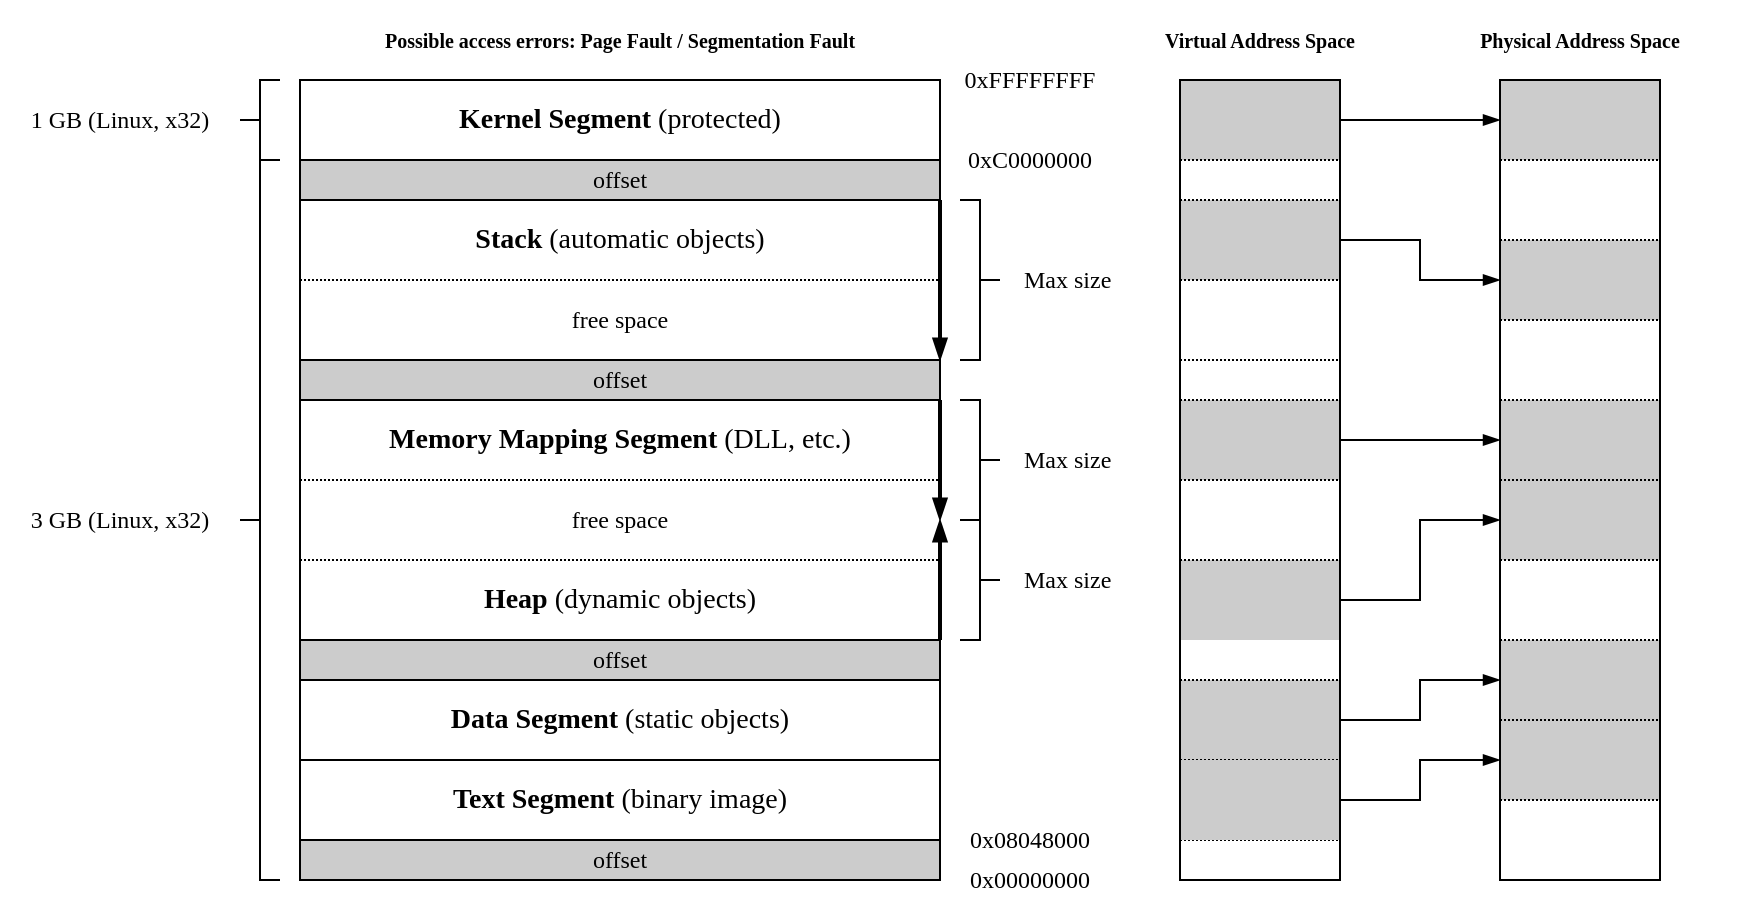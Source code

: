 <mxfile version="24.0.2" type="device">
  <diagram name="Страница — 1" id="VEveGzfzLPNnsSKiKBnb">
    <mxGraphModel dx="989" dy="538" grid="0" gridSize="10" guides="0" tooltips="1" connect="1" arrows="1" fold="1" page="0" pageScale="1" pageWidth="827" pageHeight="1169" math="0" shadow="0">
      <root>
        <mxCell id="0" />
        <mxCell id="1" parent="0" />
        <mxCell id="GZfBrPirwMgl9o36XDPX-37" value="" style="rounded=0;whiteSpace=wrap;html=1;fillColor=#CCCCCC;strokeColor=none;" vertex="1" parent="1">
          <mxGeometry x="640" y="420" width="80" height="40" as="geometry" />
        </mxCell>
        <mxCell id="GZfBrPirwMgl9o36XDPX-36" value="" style="rounded=0;whiteSpace=wrap;html=1;fillColor=#CCCCCC;strokeColor=none;" vertex="1" parent="1">
          <mxGeometry x="640" y="180" width="80" height="40" as="geometry" />
        </mxCell>
        <mxCell id="GZfBrPirwMgl9o36XDPX-35" value="" style="rounded=0;whiteSpace=wrap;html=1;fillColor=#CCCCCC;strokeColor=none;" vertex="1" parent="1">
          <mxGeometry x="640" y="360" width="80" height="40" as="geometry" />
        </mxCell>
        <mxCell id="GZfBrPirwMgl9o36XDPX-33" value="" style="rounded=0;whiteSpace=wrap;html=1;fillColor=#CCCCCC;strokeColor=none;" vertex="1" parent="1">
          <mxGeometry x="640" y="280" width="80" height="40" as="geometry" />
        </mxCell>
        <mxCell id="GZfBrPirwMgl9o36XDPX-32" value="" style="rounded=0;whiteSpace=wrap;html=1;fillColor=#CCCCCC;strokeColor=none;" vertex="1" parent="1">
          <mxGeometry x="640" y="120" width="80" height="40" as="geometry" />
        </mxCell>
        <mxCell id="GZfBrPirwMgl9o36XDPX-31" value="" style="rounded=0;whiteSpace=wrap;html=1;fillColor=#CCCCCC;strokeColor=none;" vertex="1" parent="1">
          <mxGeometry x="800" y="440" width="80" height="40" as="geometry" />
        </mxCell>
        <mxCell id="GZfBrPirwMgl9o36XDPX-30" value="" style="rounded=0;whiteSpace=wrap;html=1;fillColor=#CCCCCC;strokeColor=none;" vertex="1" parent="1">
          <mxGeometry x="800" y="400" width="80" height="40" as="geometry" />
        </mxCell>
        <mxCell id="GZfBrPirwMgl9o36XDPX-29" value="" style="rounded=0;whiteSpace=wrap;html=1;fillColor=#CCCCCC;strokeColor=none;" vertex="1" parent="1">
          <mxGeometry x="800" y="320" width="80" height="40" as="geometry" />
        </mxCell>
        <mxCell id="GZfBrPirwMgl9o36XDPX-27" value="" style="rounded=0;whiteSpace=wrap;html=1;fillColor=#CCCCCC;strokeColor=none;" vertex="1" parent="1">
          <mxGeometry x="800" y="200" width="80" height="40" as="geometry" />
        </mxCell>
        <mxCell id="GZfBrPirwMgl9o36XDPX-26" value="" style="rounded=0;whiteSpace=wrap;html=1;fillColor=#CCCCCC;strokeColor=none;" vertex="1" parent="1">
          <mxGeometry x="800" y="280" width="80" height="40" as="geometry" />
        </mxCell>
        <mxCell id="GZfBrPirwMgl9o36XDPX-25" value="" style="rounded=0;whiteSpace=wrap;html=1;fillColor=#CCCCCC;strokeColor=none;" vertex="1" parent="1">
          <mxGeometry x="800" y="120" width="80" height="40" as="geometry" />
        </mxCell>
        <mxCell id="khdtYhaCzw99SLC-Dacm-15" value="&lt;font size=&quot;1&quot; face=&quot;Verdana&quot;&gt;&lt;b style=&quot;font-size: 14px;&quot;&gt;Heap &lt;/b&gt;&lt;span style=&quot;font-size: 14px;&quot;&gt;(dynamic objects)&lt;/span&gt;&lt;/font&gt;" style="rounded=0;whiteSpace=wrap;html=1;strokeColor=none;" parent="1" vertex="1">
          <mxGeometry x="200" y="360" width="320" height="40" as="geometry" />
        </mxCell>
        <mxCell id="khdtYhaCzw99SLC-Dacm-20" value="&lt;font style=&quot;font-size: 12px;&quot; face=&quot;Verdana&quot;&gt;free space&lt;/font&gt;" style="rounded=0;whiteSpace=wrap;html=1;strokeColor=none;fillStyle=auto;" parent="1" vertex="1">
          <mxGeometry x="200" y="320" width="320" height="40" as="geometry" />
        </mxCell>
        <mxCell id="khdtYhaCzw99SLC-Dacm-12" value="&lt;font size=&quot;1&quot; face=&quot;Verdana&quot;&gt;&lt;b style=&quot;font-size: 14px;&quot;&gt;Memory Mapping&amp;nbsp;&lt;/b&gt;&lt;span style=&quot;font-size: 14px;&quot;&gt;&lt;b&gt;Segment &lt;/b&gt;(DLL, etc.)&lt;/span&gt;&lt;/font&gt;" style="rounded=0;whiteSpace=wrap;html=1;strokeColor=none;" parent="1" vertex="1">
          <mxGeometry x="200" y="280" width="320" height="40" as="geometry" />
        </mxCell>
        <mxCell id="khdtYhaCzw99SLC-Dacm-1" value="&lt;font size=&quot;1&quot; face=&quot;Verdana&quot;&gt;&lt;b style=&quot;font-size: 14px;&quot;&gt;Kernel Segment &lt;/b&gt;&lt;span style=&quot;font-size: 14px;&quot;&gt;(protected)&lt;/span&gt;&lt;/font&gt;" style="rounded=0;whiteSpace=wrap;html=1;" parent="1" vertex="1">
          <mxGeometry x="200" y="120" width="320" height="40" as="geometry" />
        </mxCell>
        <mxCell id="khdtYhaCzw99SLC-Dacm-2" value="&lt;font face=&quot;Verdana&quot;&gt;offset&lt;/font&gt;" style="rounded=0;whiteSpace=wrap;html=1;fillColor=#CCCCCC;" parent="1" vertex="1">
          <mxGeometry x="200" y="160" width="320" height="20" as="geometry" />
        </mxCell>
        <mxCell id="khdtYhaCzw99SLC-Dacm-3" value="&lt;font face=&quot;Verdana&quot;&gt;&lt;font size=&quot;1&quot;&gt;&lt;b style=&quot;font-size: 14px;&quot;&gt;Stack&amp;nbsp;&lt;/b&gt;&lt;/font&gt;&lt;font style=&quot;font-size: 14px;&quot;&gt;(automatic objects)&lt;/font&gt;&lt;/font&gt;" style="rounded=0;whiteSpace=wrap;html=1;strokeColor=none;" parent="1" vertex="1">
          <mxGeometry x="200" y="180" width="320" height="40" as="geometry" />
        </mxCell>
        <mxCell id="khdtYhaCzw99SLC-Dacm-4" value="" style="shape=curlyBracket;whiteSpace=wrap;html=1;rounded=0;flipH=1;labelPosition=right;verticalLabelPosition=middle;align=left;verticalAlign=middle;direction=west;" parent="1" vertex="1">
          <mxGeometry x="170" y="120" width="20" height="40" as="geometry" />
        </mxCell>
        <mxCell id="khdtYhaCzw99SLC-Dacm-5" value="" style="shape=curlyBracket;whiteSpace=wrap;html=1;rounded=0;flipH=1;labelPosition=right;verticalLabelPosition=middle;align=left;verticalAlign=middle;direction=west;" parent="1" vertex="1">
          <mxGeometry x="170" y="160" width="20" height="360" as="geometry" />
        </mxCell>
        <mxCell id="khdtYhaCzw99SLC-Dacm-6" value="&lt;font face=&quot;Verdana&quot;&gt;0xC0000000&lt;/font&gt;" style="text;html=1;strokeColor=none;fillColor=none;align=center;verticalAlign=middle;whiteSpace=wrap;rounded=0;" parent="1" vertex="1">
          <mxGeometry x="520" y="150" width="90" height="20" as="geometry" />
        </mxCell>
        <mxCell id="khdtYhaCzw99SLC-Dacm-8" value="&lt;font face=&quot;Verdana&quot;&gt;offset&lt;/font&gt;" style="rounded=0;whiteSpace=wrap;html=1;fillColor=#CCCCCC;" parent="1" vertex="1">
          <mxGeometry x="200" y="260" width="320" height="20" as="geometry" />
        </mxCell>
        <mxCell id="khdtYhaCzw99SLC-Dacm-10" value="" style="shape=curlyBracket;whiteSpace=wrap;html=1;rounded=0;flipH=1;labelPosition=right;verticalLabelPosition=middle;align=left;verticalAlign=middle;direction=east;" parent="1" vertex="1">
          <mxGeometry x="530" y="180" width="20" height="80" as="geometry" />
        </mxCell>
        <mxCell id="khdtYhaCzw99SLC-Dacm-11" value="&lt;font face=&quot;Verdana&quot;&gt;Max size&lt;/font&gt;" style="text;html=1;strokeColor=none;fillColor=none;align=left;verticalAlign=middle;whiteSpace=wrap;rounded=0;" parent="1" vertex="1">
          <mxGeometry x="560" y="210" width="60" height="20" as="geometry" />
        </mxCell>
        <mxCell id="khdtYhaCzw99SLC-Dacm-18" value="&lt;font style=&quot;font-size: 12px;&quot; face=&quot;Verdana&quot;&gt;free space&lt;/font&gt;" style="rounded=0;whiteSpace=wrap;html=1;strokeColor=none;" parent="1" vertex="1">
          <mxGeometry x="200" y="220" width="320" height="40" as="geometry" />
        </mxCell>
        <mxCell id="khdtYhaCzw99SLC-Dacm-19" value="&lt;font face=&quot;Verdana&quot;&gt;offset&lt;/font&gt;" style="rounded=0;whiteSpace=wrap;html=1;fillColor=#CCCCCC;" parent="1" vertex="1">
          <mxGeometry x="200" y="400" width="320" height="20" as="geometry" />
        </mxCell>
        <mxCell id="khdtYhaCzw99SLC-Dacm-22" value="" style="endArrow=none;dashed=1;html=1;rounded=0;dashPattern=1 1;entryX=1;entryY=1;entryDx=0;entryDy=0;" parent="1" target="khdtYhaCzw99SLC-Dacm-3" edge="1">
          <mxGeometry width="50" height="50" relative="1" as="geometry">
            <mxPoint x="200" y="220" as="sourcePoint" />
            <mxPoint x="350" y="220" as="targetPoint" />
          </mxGeometry>
        </mxCell>
        <mxCell id="khdtYhaCzw99SLC-Dacm-29" value="" style="endArrow=none;html=1;rounded=0;entryX=1;entryY=0;entryDx=0;entryDy=0;" parent="1" target="khdtYhaCzw99SLC-Dacm-3" edge="1">
          <mxGeometry width="50" height="50" relative="1" as="geometry">
            <mxPoint x="200" y="180" as="sourcePoint" />
            <mxPoint x="290" y="190" as="targetPoint" />
          </mxGeometry>
        </mxCell>
        <mxCell id="khdtYhaCzw99SLC-Dacm-30" value="" style="endArrow=none;html=1;rounded=0;exitX=0;exitY=0;exitDx=0;exitDy=0;entryX=1;entryY=1;entryDx=0;entryDy=0;" parent="1" source="khdtYhaCzw99SLC-Dacm-8" target="khdtYhaCzw99SLC-Dacm-18" edge="1">
          <mxGeometry width="50" height="50" relative="1" as="geometry">
            <mxPoint x="200" y="280" as="sourcePoint" />
            <mxPoint x="250" y="230" as="targetPoint" />
          </mxGeometry>
        </mxCell>
        <mxCell id="khdtYhaCzw99SLC-Dacm-32" value="" style="endArrow=blockThin;html=1;rounded=0;endWidth=6.853;endFill=1;exitX=1;exitY=0;exitDx=0;exitDy=0;strokeWidth=2;" parent="1" source="khdtYhaCzw99SLC-Dacm-3" edge="1">
          <mxGeometry width="50" height="50" relative="1" as="geometry">
            <mxPoint x="620" y="280" as="sourcePoint" />
            <mxPoint x="520" y="260" as="targetPoint" />
          </mxGeometry>
        </mxCell>
        <mxCell id="khdtYhaCzw99SLC-Dacm-33" value="" style="endArrow=none;dashed=1;html=1;dashPattern=1 1;strokeWidth=1;rounded=0;exitX=0;exitY=1;exitDx=0;exitDy=0;entryX=1;entryY=1;entryDx=0;entryDy=0;" parent="1" source="khdtYhaCzw99SLC-Dacm-12" target="khdtYhaCzw99SLC-Dacm-12" edge="1">
          <mxGeometry width="50" height="50" relative="1" as="geometry">
            <mxPoint x="270" y="380" as="sourcePoint" />
            <mxPoint x="320" y="330" as="targetPoint" />
          </mxGeometry>
        </mxCell>
        <mxCell id="khdtYhaCzw99SLC-Dacm-34" value="" style="endArrow=none;dashed=1;html=1;dashPattern=1 1;strokeWidth=1;rounded=0;exitX=0;exitY=1;exitDx=0;exitDy=0;entryX=1;entryY=1;entryDx=0;entryDy=0;" parent="1" source="khdtYhaCzw99SLC-Dacm-20" target="khdtYhaCzw99SLC-Dacm-20" edge="1">
          <mxGeometry width="50" height="50" relative="1" as="geometry">
            <mxPoint x="210" y="330" as="sourcePoint" />
            <mxPoint x="530" y="330" as="targetPoint" />
          </mxGeometry>
        </mxCell>
        <mxCell id="khdtYhaCzw99SLC-Dacm-35" value="" style="endArrow=blockThin;html=1;rounded=0;endWidth=6.853;endFill=1;exitX=1;exitY=0;exitDx=0;exitDy=0;entryX=1;entryY=0.5;entryDx=0;entryDy=0;strokeWidth=2;" parent="1" source="khdtYhaCzw99SLC-Dacm-12" target="khdtYhaCzw99SLC-Dacm-20" edge="1">
          <mxGeometry width="50" height="50" relative="1" as="geometry">
            <mxPoint x="530" y="190" as="sourcePoint" />
            <mxPoint x="530" y="270" as="targetPoint" />
          </mxGeometry>
        </mxCell>
        <mxCell id="khdtYhaCzw99SLC-Dacm-38" value="" style="endArrow=blockThin;html=1;rounded=0;endWidth=6.853;endFill=1;exitX=1;exitY=0;exitDx=0;exitDy=0;entryX=1;entryY=0.5;entryDx=0;entryDy=0;strokeWidth=2;" parent="1" source="khdtYhaCzw99SLC-Dacm-19" target="khdtYhaCzw99SLC-Dacm-20" edge="1">
          <mxGeometry width="50" height="50" relative="1" as="geometry">
            <mxPoint x="220" y="300" as="sourcePoint" />
            <mxPoint x="220" y="360" as="targetPoint" />
          </mxGeometry>
        </mxCell>
        <mxCell id="khdtYhaCzw99SLC-Dacm-39" value="&lt;font face=&quot;Verdana&quot;&gt;1 GB (Linux, x32)&lt;/font&gt;" style="text;html=1;strokeColor=none;fillColor=none;align=center;verticalAlign=middle;whiteSpace=wrap;rounded=0;" parent="1" vertex="1">
          <mxGeometry x="50" y="130" width="120" height="20" as="geometry" />
        </mxCell>
        <mxCell id="khdtYhaCzw99SLC-Dacm-42" value="&lt;font size=&quot;1&quot; face=&quot;Verdana&quot;&gt;&lt;b style=&quot;font-size: 14px;&quot;&gt;Data Segment&amp;nbsp;&lt;/b&gt;&lt;span style=&quot;font-size: 14px;&quot;&gt;(static objects)&lt;/span&gt;&lt;/font&gt;" style="rounded=0;whiteSpace=wrap;html=1;strokeColor=default;" parent="1" vertex="1">
          <mxGeometry x="200" y="420" width="320" height="40" as="geometry" />
        </mxCell>
        <mxCell id="khdtYhaCzw99SLC-Dacm-43" value="&lt;font size=&quot;1&quot; face=&quot;Verdana&quot;&gt;&lt;b style=&quot;font-size: 14px;&quot;&gt;Text Segment&amp;nbsp;&lt;/b&gt;&lt;span style=&quot;font-size: 14px;&quot;&gt;(binary image)&lt;/span&gt;&lt;/font&gt;" style="rounded=0;whiteSpace=wrap;html=1;strokeColor=default;" parent="1" vertex="1">
          <mxGeometry x="200" y="460" width="320" height="40" as="geometry" />
        </mxCell>
        <mxCell id="khdtYhaCzw99SLC-Dacm-44" value="&lt;font face=&quot;Verdana&quot;&gt;0x08048000&lt;/font&gt;" style="text;html=1;strokeColor=none;fillColor=none;align=center;verticalAlign=middle;whiteSpace=wrap;rounded=0;" parent="1" vertex="1">
          <mxGeometry x="520" y="490" width="90" height="20" as="geometry" />
        </mxCell>
        <mxCell id="khdtYhaCzw99SLC-Dacm-45" value="&lt;font face=&quot;Verdana&quot;&gt;offset&lt;/font&gt;" style="rounded=0;whiteSpace=wrap;html=1;fillColor=#CCCCCC;" parent="1" vertex="1">
          <mxGeometry x="200" y="500" width="320" height="20" as="geometry" />
        </mxCell>
        <mxCell id="khdtYhaCzw99SLC-Dacm-46" value="&lt;font face=&quot;Verdana&quot;&gt;0x00000000&lt;/font&gt;" style="text;html=1;strokeColor=none;fillColor=none;align=center;verticalAlign=middle;whiteSpace=wrap;rounded=0;" parent="1" vertex="1">
          <mxGeometry x="520" y="510" width="90" height="20" as="geometry" />
        </mxCell>
        <mxCell id="khdtYhaCzw99SLC-Dacm-47" value="" style="shape=curlyBracket;whiteSpace=wrap;html=1;rounded=0;flipH=1;labelPosition=right;verticalLabelPosition=middle;align=left;verticalAlign=middle;direction=east;" parent="1" vertex="1">
          <mxGeometry x="530" y="340" width="20" height="60" as="geometry" />
        </mxCell>
        <mxCell id="khdtYhaCzw99SLC-Dacm-48" value="&lt;font face=&quot;Verdana&quot;&gt;Max size&lt;/font&gt;" style="text;html=1;strokeColor=none;fillColor=none;align=left;verticalAlign=middle;whiteSpace=wrap;rounded=0;" parent="1" vertex="1">
          <mxGeometry x="560" y="360" width="60" height="20" as="geometry" />
        </mxCell>
        <mxCell id="khdtYhaCzw99SLC-Dacm-49" value="&lt;font face=&quot;Verdana&quot;&gt;3 GB (Linux, x32)&lt;/font&gt;" style="text;html=1;strokeColor=none;fillColor=none;align=center;verticalAlign=middle;whiteSpace=wrap;rounded=0;" parent="1" vertex="1">
          <mxGeometry x="50" y="330" width="120" height="20" as="geometry" />
        </mxCell>
        <mxCell id="khdtYhaCzw99SLC-Dacm-50" value="" style="shape=curlyBracket;whiteSpace=wrap;html=1;rounded=0;flipH=1;labelPosition=right;verticalLabelPosition=middle;align=left;verticalAlign=middle;direction=east;" parent="1" vertex="1">
          <mxGeometry x="530" y="280" width="20" height="60" as="geometry" />
        </mxCell>
        <mxCell id="khdtYhaCzw99SLC-Dacm-51" value="&lt;font face=&quot;Verdana&quot;&gt;Max size&lt;/font&gt;" style="text;html=1;strokeColor=none;fillColor=none;align=left;verticalAlign=middle;whiteSpace=wrap;rounded=0;" parent="1" vertex="1">
          <mxGeometry x="560" y="300" width="60" height="20" as="geometry" />
        </mxCell>
        <mxCell id="khdtYhaCzw99SLC-Dacm-52" value="&lt;font size=&quot;1&quot; style=&quot;&quot; face=&quot;Verdana&quot;&gt;&lt;b style=&quot;&quot;&gt;Possible access errors: Page Fault / Segmentation Fault&lt;/b&gt;&lt;/font&gt;" style="text;html=1;strokeColor=none;fillColor=none;align=center;verticalAlign=middle;whiteSpace=wrap;rounded=0;" parent="1" vertex="1">
          <mxGeometry x="180" y="80" width="360" height="40" as="geometry" />
        </mxCell>
        <mxCell id="khdtYhaCzw99SLC-Dacm-53" value="" style="endArrow=none;html=1;rounded=0;entryX=0;entryY=0;entryDx=0;entryDy=0;" parent="1" target="khdtYhaCzw99SLC-Dacm-3" edge="1">
          <mxGeometry width="50" height="50" relative="1" as="geometry">
            <mxPoint x="200" y="260" as="sourcePoint" />
            <mxPoint x="150" y="230" as="targetPoint" />
          </mxGeometry>
        </mxCell>
        <mxCell id="khdtYhaCzw99SLC-Dacm-54" value="" style="endArrow=none;html=1;rounded=0;entryX=0;entryY=0;entryDx=0;entryDy=0;exitX=0;exitY=0;exitDx=0;exitDy=0;" parent="1" source="khdtYhaCzw99SLC-Dacm-19" target="khdtYhaCzw99SLC-Dacm-12" edge="1">
          <mxGeometry width="50" height="50" relative="1" as="geometry">
            <mxPoint x="120" y="440" as="sourcePoint" />
            <mxPoint x="170" y="390" as="targetPoint" />
          </mxGeometry>
        </mxCell>
        <mxCell id="GZfBrPirwMgl9o36XDPX-2" value="&lt;font face=&quot;Verdana&quot;&gt;0xFFFFFFFF&lt;/font&gt;" style="text;html=1;strokeColor=none;fillColor=none;align=center;verticalAlign=middle;whiteSpace=wrap;rounded=0;" vertex="1" parent="1">
          <mxGeometry x="520" y="110" width="90" height="20" as="geometry" />
        </mxCell>
        <mxCell id="GZfBrPirwMgl9o36XDPX-4" value="" style="endArrow=none;html=1;rounded=0;dashed=1;dashPattern=1 1;" edge="1" parent="1">
          <mxGeometry width="50" height="50" relative="1" as="geometry">
            <mxPoint x="640" y="160" as="sourcePoint" />
            <mxPoint x="720" y="160" as="targetPoint" />
          </mxGeometry>
        </mxCell>
        <mxCell id="GZfBrPirwMgl9o36XDPX-5" value="" style="endArrow=none;html=1;rounded=0;dashed=1;dashPattern=1 1;" edge="1" parent="1">
          <mxGeometry width="50" height="50" relative="1" as="geometry">
            <mxPoint x="640" y="220" as="sourcePoint" />
            <mxPoint x="720" y="220" as="targetPoint" />
          </mxGeometry>
        </mxCell>
        <mxCell id="GZfBrPirwMgl9o36XDPX-6" value="" style="endArrow=none;html=1;rounded=0;dashed=1;dashPattern=1 1;" edge="1" parent="1">
          <mxGeometry width="50" height="50" relative="1" as="geometry">
            <mxPoint x="640" y="260" as="sourcePoint" />
            <mxPoint x="720" y="260" as="targetPoint" />
          </mxGeometry>
        </mxCell>
        <mxCell id="GZfBrPirwMgl9o36XDPX-7" value="" style="endArrow=none;html=1;rounded=0;dashed=1;dashPattern=1 1;" edge="1" parent="1">
          <mxGeometry width="50" height="50" relative="1" as="geometry">
            <mxPoint x="640" y="280" as="sourcePoint" />
            <mxPoint x="720" y="280" as="targetPoint" />
          </mxGeometry>
        </mxCell>
        <mxCell id="GZfBrPirwMgl9o36XDPX-8" value="" style="endArrow=none;html=1;rounded=0;dashed=1;dashPattern=1 1;" edge="1" parent="1">
          <mxGeometry width="50" height="50" relative="1" as="geometry">
            <mxPoint x="640" y="320" as="sourcePoint" />
            <mxPoint x="720" y="320" as="targetPoint" />
          </mxGeometry>
        </mxCell>
        <mxCell id="GZfBrPirwMgl9o36XDPX-9" value="" style="endArrow=none;html=1;rounded=0;dashed=1;dashPattern=1 1;" edge="1" parent="1">
          <mxGeometry width="50" height="50" relative="1" as="geometry">
            <mxPoint x="640" y="360" as="sourcePoint" />
            <mxPoint x="720" y="360" as="targetPoint" />
          </mxGeometry>
        </mxCell>
        <mxCell id="GZfBrPirwMgl9o36XDPX-10" value="" style="endArrow=none;html=1;rounded=0;dashed=1;dashPattern=1 1;" edge="1" parent="1" source="GZfBrPirwMgl9o36XDPX-1">
          <mxGeometry width="50" height="50" relative="1" as="geometry">
            <mxPoint x="640" y="400" as="sourcePoint" />
            <mxPoint x="720" y="400" as="targetPoint" />
          </mxGeometry>
        </mxCell>
        <mxCell id="GZfBrPirwMgl9o36XDPX-11" value="" style="endArrow=none;html=1;rounded=0;dashed=1;dashPattern=1 1;" edge="1" parent="1">
          <mxGeometry width="50" height="50" relative="1" as="geometry">
            <mxPoint x="640" y="420" as="sourcePoint" />
            <mxPoint x="720" y="420" as="targetPoint" />
          </mxGeometry>
        </mxCell>
        <mxCell id="GZfBrPirwMgl9o36XDPX-12" value="" style="endArrow=none;html=1;rounded=0;dashed=1;dashPattern=1 1;" edge="1" parent="1">
          <mxGeometry width="50" height="50" relative="1" as="geometry">
            <mxPoint x="640" y="500" as="sourcePoint" />
            <mxPoint x="720" y="500" as="targetPoint" />
          </mxGeometry>
        </mxCell>
        <mxCell id="GZfBrPirwMgl9o36XDPX-13" value="&lt;font style=&quot;font-size: 10px;&quot; face=&quot;Verdana&quot;&gt;&lt;b&gt;Virtual Address Space&lt;/b&gt;&lt;/font&gt;" style="text;html=1;strokeColor=none;fillColor=none;align=center;verticalAlign=middle;whiteSpace=wrap;rounded=0;" vertex="1" parent="1">
          <mxGeometry x="600" y="80" width="160" height="40" as="geometry" />
        </mxCell>
        <mxCell id="GZfBrPirwMgl9o36XDPX-14" value="" style="rounded=0;whiteSpace=wrap;html=1;fillColor=none;" vertex="1" parent="1">
          <mxGeometry x="800" y="120" width="80" height="400" as="geometry" />
        </mxCell>
        <mxCell id="GZfBrPirwMgl9o36XDPX-15" value="" style="endArrow=none;html=1;rounded=0;dashed=1;dashPattern=1 1;" edge="1" parent="1">
          <mxGeometry width="50" height="50" relative="1" as="geometry">
            <mxPoint x="800" y="160" as="sourcePoint" />
            <mxPoint x="880" y="160" as="targetPoint" />
          </mxGeometry>
        </mxCell>
        <mxCell id="GZfBrPirwMgl9o36XDPX-16" value="" style="endArrow=none;html=1;rounded=0;dashed=1;dashPattern=1 1;" edge="1" parent="1">
          <mxGeometry width="50" height="50" relative="1" as="geometry">
            <mxPoint x="800" y="200" as="sourcePoint" />
            <mxPoint x="880" y="200" as="targetPoint" />
          </mxGeometry>
        </mxCell>
        <mxCell id="GZfBrPirwMgl9o36XDPX-17" value="" style="endArrow=none;html=1;rounded=0;dashed=1;dashPattern=1 1;" edge="1" parent="1">
          <mxGeometry width="50" height="50" relative="1" as="geometry">
            <mxPoint x="800" y="240" as="sourcePoint" />
            <mxPoint x="880" y="240" as="targetPoint" />
          </mxGeometry>
        </mxCell>
        <mxCell id="GZfBrPirwMgl9o36XDPX-18" value="" style="endArrow=none;html=1;rounded=0;dashed=1;dashPattern=1 1;" edge="1" parent="1">
          <mxGeometry width="50" height="50" relative="1" as="geometry">
            <mxPoint x="800" y="280" as="sourcePoint" />
            <mxPoint x="880" y="280" as="targetPoint" />
          </mxGeometry>
        </mxCell>
        <mxCell id="GZfBrPirwMgl9o36XDPX-19" value="" style="endArrow=none;html=1;rounded=0;dashed=1;dashPattern=1 1;" edge="1" parent="1">
          <mxGeometry width="50" height="50" relative="1" as="geometry">
            <mxPoint x="800" y="320" as="sourcePoint" />
            <mxPoint x="880" y="320" as="targetPoint" />
          </mxGeometry>
        </mxCell>
        <mxCell id="GZfBrPirwMgl9o36XDPX-20" value="" style="endArrow=none;html=1;rounded=0;dashed=1;dashPattern=1 1;" edge="1" parent="1">
          <mxGeometry width="50" height="50" relative="1" as="geometry">
            <mxPoint x="800" y="360" as="sourcePoint" />
            <mxPoint x="880" y="360" as="targetPoint" />
          </mxGeometry>
        </mxCell>
        <mxCell id="GZfBrPirwMgl9o36XDPX-21" value="" style="endArrow=none;html=1;rounded=0;dashed=1;dashPattern=1 1;" edge="1" parent="1">
          <mxGeometry width="50" height="50" relative="1" as="geometry">
            <mxPoint x="800" y="400" as="sourcePoint" />
            <mxPoint x="880" y="400" as="targetPoint" />
          </mxGeometry>
        </mxCell>
        <mxCell id="GZfBrPirwMgl9o36XDPX-22" value="" style="endArrow=none;html=1;rounded=0;dashed=1;dashPattern=1 1;" edge="1" parent="1">
          <mxGeometry width="50" height="50" relative="1" as="geometry">
            <mxPoint x="800" y="440" as="sourcePoint" />
            <mxPoint x="880" y="440" as="targetPoint" />
          </mxGeometry>
        </mxCell>
        <mxCell id="GZfBrPirwMgl9o36XDPX-23" value="" style="endArrow=none;html=1;rounded=0;dashed=1;dashPattern=1 1;" edge="1" parent="1">
          <mxGeometry width="50" height="50" relative="1" as="geometry">
            <mxPoint x="800" y="480" as="sourcePoint" />
            <mxPoint x="880" y="480" as="targetPoint" />
          </mxGeometry>
        </mxCell>
        <mxCell id="GZfBrPirwMgl9o36XDPX-24" value="&lt;font style=&quot;font-size: 10px;&quot; face=&quot;Verdana&quot;&gt;&lt;b&gt;Physical Address Space&lt;/b&gt;&lt;/font&gt;" style="text;html=1;strokeColor=none;fillColor=none;align=center;verticalAlign=middle;whiteSpace=wrap;rounded=0;" vertex="1" parent="1">
          <mxGeometry x="760" y="80" width="160" height="40" as="geometry" />
        </mxCell>
        <mxCell id="GZfBrPirwMgl9o36XDPX-38" value="" style="endArrow=blockThin;html=1;rounded=0;exitX=1;exitY=0.5;exitDx=0;exitDy=0;entryX=0;entryY=0.5;entryDx=0;entryDy=0;endFill=1;" edge="1" parent="1" source="GZfBrPirwMgl9o36XDPX-32" target="GZfBrPirwMgl9o36XDPX-25">
          <mxGeometry width="50" height="50" relative="1" as="geometry">
            <mxPoint x="730" y="140" as="sourcePoint" />
            <mxPoint x="821.2" y="170" as="targetPoint" />
            <Array as="points">
              <mxPoint x="780" y="140" />
            </Array>
          </mxGeometry>
        </mxCell>
        <mxCell id="GZfBrPirwMgl9o36XDPX-39" value="" style="endArrow=blockThin;html=1;rounded=0;exitX=1;exitY=0.5;exitDx=0;exitDy=0;entryX=0;entryY=0.5;entryDx=0;entryDy=0;endFill=1;" edge="1" parent="1" source="GZfBrPirwMgl9o36XDPX-36" target="GZfBrPirwMgl9o36XDPX-27">
          <mxGeometry width="50" height="50" relative="1" as="geometry">
            <mxPoint x="740" y="250" as="sourcePoint" />
            <mxPoint x="790" y="200" as="targetPoint" />
            <Array as="points">
              <mxPoint x="760" y="200" />
              <mxPoint x="760" y="220" />
            </Array>
          </mxGeometry>
        </mxCell>
        <mxCell id="GZfBrPirwMgl9o36XDPX-40" value="" style="endArrow=blockThin;html=1;rounded=0;exitX=1;exitY=0.5;exitDx=0;exitDy=0;entryX=0;entryY=0.5;entryDx=0;entryDy=0;endFill=1;" edge="1" parent="1" source="GZfBrPirwMgl9o36XDPX-33" target="GZfBrPirwMgl9o36XDPX-26">
          <mxGeometry width="50" height="50" relative="1" as="geometry">
            <mxPoint x="740" y="310" as="sourcePoint" />
            <mxPoint x="790" y="260" as="targetPoint" />
          </mxGeometry>
        </mxCell>
        <mxCell id="GZfBrPirwMgl9o36XDPX-42" value="" style="endArrow=blockThin;html=1;rounded=0;exitX=1;exitY=0.5;exitDx=0;exitDy=0;endFill=1;entryX=0;entryY=0.5;entryDx=0;entryDy=0;" edge="1" parent="1" source="GZfBrPirwMgl9o36XDPX-35" target="GZfBrPirwMgl9o36XDPX-29">
          <mxGeometry width="50" height="50" relative="1" as="geometry">
            <mxPoint x="750" y="430" as="sourcePoint" />
            <mxPoint x="780" y="340" as="targetPoint" />
            <Array as="points">
              <mxPoint x="760" y="380" />
              <mxPoint x="760" y="340" />
            </Array>
          </mxGeometry>
        </mxCell>
        <mxCell id="GZfBrPirwMgl9o36XDPX-43" value="" style="endArrow=blockThin;html=1;rounded=0;exitX=1;exitY=0.5;exitDx=0;exitDy=0;entryX=0;entryY=0.5;entryDx=0;entryDy=0;endFill=1;" edge="1" parent="1" source="GZfBrPirwMgl9o36XDPX-37" target="GZfBrPirwMgl9o36XDPX-30">
          <mxGeometry width="50" height="50" relative="1" as="geometry">
            <mxPoint x="760" y="540" as="sourcePoint" />
            <mxPoint x="810" y="490" as="targetPoint" />
            <Array as="points">
              <mxPoint x="760" y="440" />
              <mxPoint x="760" y="420" />
            </Array>
          </mxGeometry>
        </mxCell>
        <mxCell id="GZfBrPirwMgl9o36XDPX-45" value="" style="endArrow=none;html=1;rounded=0;dashed=1;dashPattern=1 1;" edge="1" parent="1">
          <mxGeometry width="50" height="50" relative="1" as="geometry">
            <mxPoint x="640" y="180" as="sourcePoint" />
            <mxPoint x="720" y="180" as="targetPoint" />
          </mxGeometry>
        </mxCell>
        <mxCell id="GZfBrPirwMgl9o36XDPX-46" value="" style="endArrow=none;html=1;rounded=0;dashed=1;dashPattern=1 1;" edge="1" parent="1">
          <mxGeometry width="50" height="50" relative="1" as="geometry">
            <mxPoint x="640" y="460" as="sourcePoint" />
            <mxPoint x="720" y="460" as="targetPoint" />
          </mxGeometry>
        </mxCell>
        <mxCell id="GZfBrPirwMgl9o36XDPX-47" value="" style="rounded=0;whiteSpace=wrap;html=1;fillColor=#CCCCCC;strokeColor=none;" vertex="1" parent="1">
          <mxGeometry x="640" y="460" width="80" height="40" as="geometry" />
        </mxCell>
        <mxCell id="GZfBrPirwMgl9o36XDPX-48" value="" style="endArrow=blockThin;html=1;rounded=0;exitX=1;exitY=0.5;exitDx=0;exitDy=0;entryX=0;entryY=0.5;entryDx=0;entryDy=0;endFill=1;" edge="1" parent="1">
          <mxGeometry width="50" height="50" relative="1" as="geometry">
            <mxPoint x="720" y="480" as="sourcePoint" />
            <mxPoint x="800" y="460" as="targetPoint" />
            <Array as="points">
              <mxPoint x="760" y="480" />
              <mxPoint x="760" y="460" />
            </Array>
          </mxGeometry>
        </mxCell>
        <mxCell id="GZfBrPirwMgl9o36XDPX-49" value="" style="endArrow=none;html=1;rounded=0;dashed=1;dashPattern=1 1;" edge="1" parent="1" target="GZfBrPirwMgl9o36XDPX-1">
          <mxGeometry width="50" height="50" relative="1" as="geometry">
            <mxPoint x="640" y="400" as="sourcePoint" />
            <mxPoint x="720" y="400" as="targetPoint" />
          </mxGeometry>
        </mxCell>
        <mxCell id="GZfBrPirwMgl9o36XDPX-1" value="" style="rounded=0;whiteSpace=wrap;html=1;fillColor=none;" vertex="1" parent="1">
          <mxGeometry x="640" y="120" width="80" height="400" as="geometry" />
        </mxCell>
      </root>
    </mxGraphModel>
  </diagram>
</mxfile>
